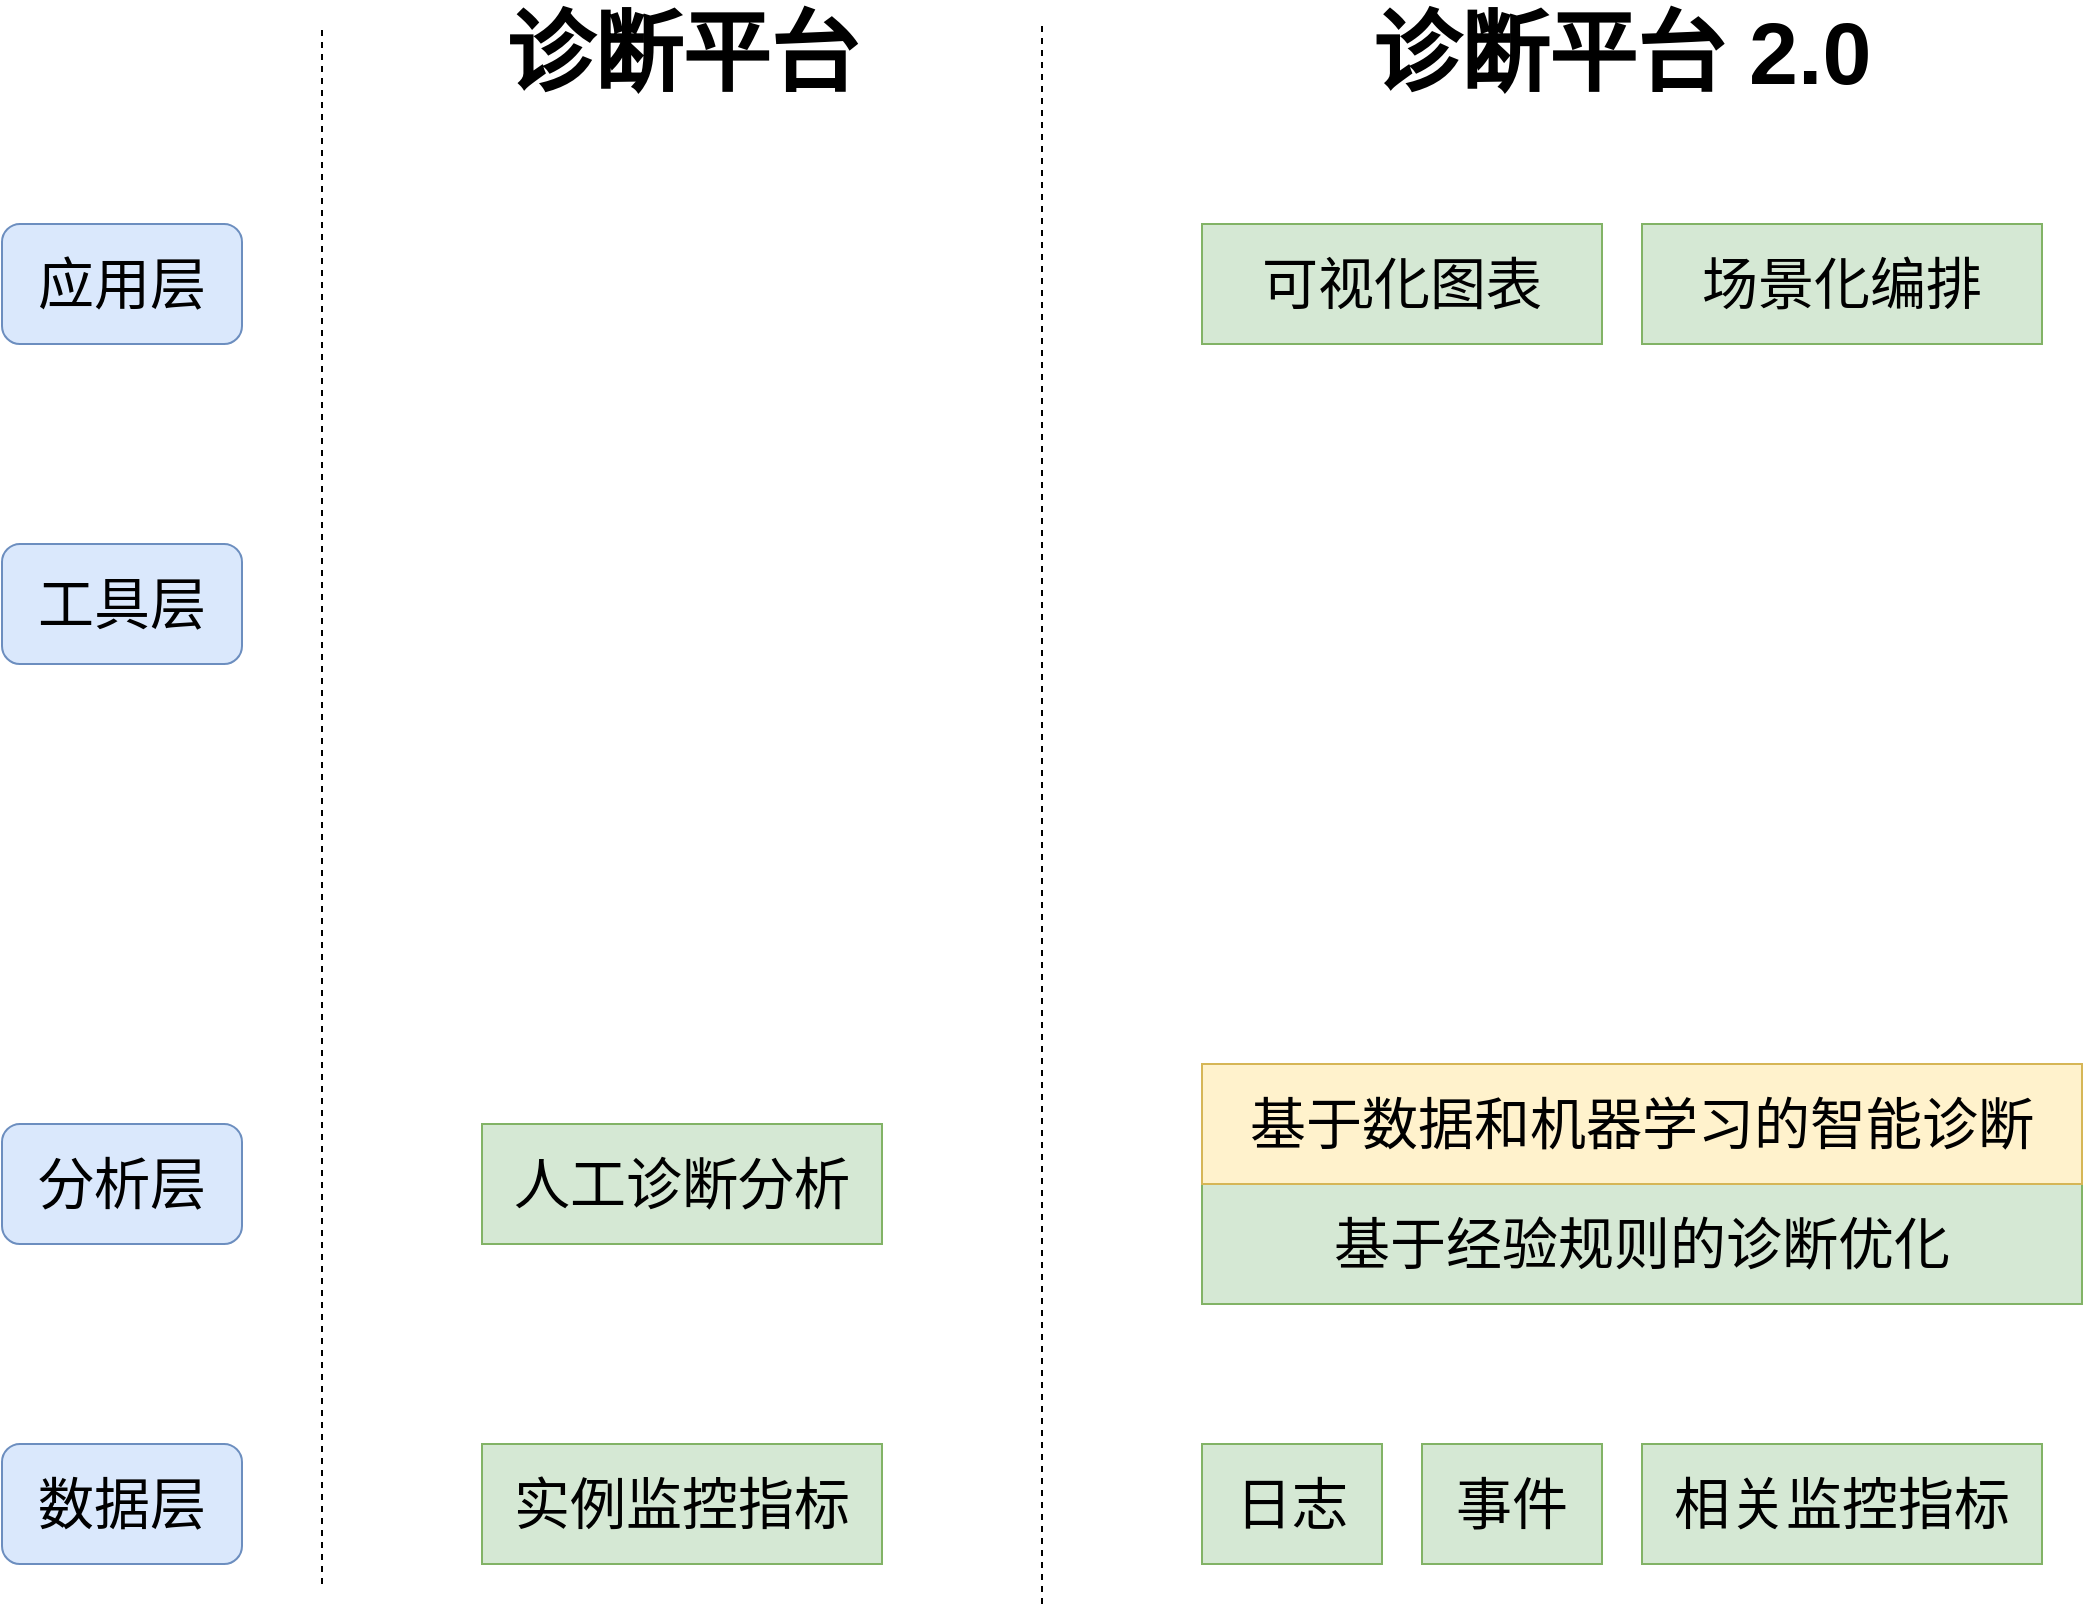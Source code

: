 <mxfile version="21.1.0" type="github">
  <diagram name="第 1 页" id="D7cHuHpqmKT0e729MPXu">
    <mxGraphModel dx="1306" dy="842" grid="1" gridSize="10" guides="1" tooltips="1" connect="1" arrows="1" fold="1" page="1" pageScale="1" pageWidth="1169" pageHeight="827" math="0" shadow="0">
      <root>
        <mxCell id="0" />
        <mxCell id="1" parent="0" />
        <mxCell id="6B-Ez8rcvdGtk-LPzqOY-6" value="&lt;font style=&quot;font-size: 28px;&quot;&gt;应用层&lt;/font&gt;" style="rounded=1;whiteSpace=wrap;html=1;fillColor=#dae8fc;strokeColor=#6c8ebf;" vertex="1" parent="1">
          <mxGeometry y="140" width="120" height="60" as="geometry" />
        </mxCell>
        <mxCell id="6B-Ez8rcvdGtk-LPzqOY-7" value="&lt;font style=&quot;font-size: 28px;&quot;&gt;工具层&lt;/font&gt;" style="rounded=1;whiteSpace=wrap;html=1;fillColor=#dae8fc;strokeColor=#6c8ebf;" vertex="1" parent="1">
          <mxGeometry y="300" width="120" height="60" as="geometry" />
        </mxCell>
        <mxCell id="6B-Ez8rcvdGtk-LPzqOY-8" value="&lt;font style=&quot;font-size: 28px;&quot;&gt;分析层&lt;/font&gt;" style="rounded=1;whiteSpace=wrap;html=1;fillColor=#dae8fc;strokeColor=#6c8ebf;" vertex="1" parent="1">
          <mxGeometry y="590" width="120" height="60" as="geometry" />
        </mxCell>
        <mxCell id="6B-Ez8rcvdGtk-LPzqOY-9" value="&lt;font style=&quot;font-size: 28px;&quot;&gt;数据层&lt;/font&gt;" style="rounded=1;whiteSpace=wrap;html=1;fillColor=#dae8fc;strokeColor=#6c8ebf;" vertex="1" parent="1">
          <mxGeometry y="750" width="120" height="60" as="geometry" />
        </mxCell>
        <mxCell id="6B-Ez8rcvdGtk-LPzqOY-10" value="&lt;font style=&quot;font-size: 28px;&quot;&gt;可视化图表&lt;/font&gt;" style="rounded=0;whiteSpace=wrap;html=1;fillColor=#d5e8d4;strokeColor=#82b366;" vertex="1" parent="1">
          <mxGeometry x="600" y="140" width="200" height="60" as="geometry" />
        </mxCell>
        <mxCell id="6B-Ez8rcvdGtk-LPzqOY-11" value="&lt;font style=&quot;font-size: 28px;&quot;&gt;场景化编排&lt;/font&gt;" style="rounded=0;whiteSpace=wrap;html=1;fillColor=#d5e8d4;strokeColor=#82b366;" vertex="1" parent="1">
          <mxGeometry x="820" y="140" width="200" height="60" as="geometry" />
        </mxCell>
        <mxCell id="6B-Ez8rcvdGtk-LPzqOY-12" value="" style="endArrow=none;dashed=1;html=1;rounded=0;" edge="1" parent="1">
          <mxGeometry width="50" height="50" relative="1" as="geometry">
            <mxPoint x="160" y="820" as="sourcePoint" />
            <mxPoint x="160" y="40" as="targetPoint" />
          </mxGeometry>
        </mxCell>
        <mxCell id="6B-Ez8rcvdGtk-LPzqOY-13" value="" style="endArrow=none;dashed=1;html=1;rounded=0;" edge="1" parent="1">
          <mxGeometry width="50" height="50" relative="1" as="geometry">
            <mxPoint x="520" y="830" as="sourcePoint" />
            <mxPoint x="520" y="40" as="targetPoint" />
          </mxGeometry>
        </mxCell>
        <mxCell id="6B-Ez8rcvdGtk-LPzqOY-15" value="&lt;font style=&quot;font-size: 28px;&quot;&gt;实例监控指标&lt;/font&gt;" style="rounded=0;whiteSpace=wrap;html=1;fillColor=#d5e8d4;strokeColor=#82b366;" vertex="1" parent="1">
          <mxGeometry x="240" y="750" width="200" height="60" as="geometry" />
        </mxCell>
        <mxCell id="6B-Ez8rcvdGtk-LPzqOY-16" value="&lt;font style=&quot;font-size: 28px;&quot;&gt;日志&lt;/font&gt;" style="rounded=0;whiteSpace=wrap;html=1;fillColor=#d5e8d4;strokeColor=#82b366;" vertex="1" parent="1">
          <mxGeometry x="600" y="750" width="90" height="60" as="geometry" />
        </mxCell>
        <mxCell id="6B-Ez8rcvdGtk-LPzqOY-17" value="&lt;font style=&quot;font-size: 28px;&quot;&gt;事件&lt;/font&gt;" style="rounded=0;whiteSpace=wrap;html=1;fillColor=#d5e8d4;strokeColor=#82b366;" vertex="1" parent="1">
          <mxGeometry x="710" y="750" width="90" height="60" as="geometry" />
        </mxCell>
        <mxCell id="6B-Ez8rcvdGtk-LPzqOY-18" value="&lt;font style=&quot;font-size: 28px;&quot;&gt;相关监控指标&lt;/font&gt;" style="rounded=0;whiteSpace=wrap;html=1;fillColor=#d5e8d4;strokeColor=#82b366;" vertex="1" parent="1">
          <mxGeometry x="820" y="750" width="200" height="60" as="geometry" />
        </mxCell>
        <mxCell id="6B-Ez8rcvdGtk-LPzqOY-19" value="&lt;b&gt;&lt;font style=&quot;font-size: 44px;&quot;&gt;诊断平台&lt;/font&gt;&lt;/b&gt;" style="text;html=1;strokeColor=none;fillColor=none;align=center;verticalAlign=middle;whiteSpace=wrap;rounded=0;" vertex="1" parent="1">
          <mxGeometry x="230" y="40" width="220" height="30" as="geometry" />
        </mxCell>
        <mxCell id="6B-Ez8rcvdGtk-LPzqOY-20" value="&lt;b&gt;&lt;font style=&quot;font-size: 44px;&quot;&gt;诊断平台 2.0&lt;/font&gt;&lt;/b&gt;" style="text;html=1;strokeColor=none;fillColor=none;align=center;verticalAlign=middle;whiteSpace=wrap;rounded=0;" vertex="1" parent="1">
          <mxGeometry x="670" y="40" width="280" height="30" as="geometry" />
        </mxCell>
        <mxCell id="6B-Ez8rcvdGtk-LPzqOY-21" value="&lt;span style=&quot;font-size: 28px;&quot;&gt;人工诊断分析&lt;/span&gt;" style="rounded=0;whiteSpace=wrap;html=1;fillColor=#d5e8d4;strokeColor=#82b366;" vertex="1" parent="1">
          <mxGeometry x="240" y="590" width="200" height="60" as="geometry" />
        </mxCell>
        <mxCell id="6B-Ez8rcvdGtk-LPzqOY-22" value="&lt;span style=&quot;font-size: 28px;&quot;&gt;基于经验规则的诊断优化&lt;/span&gt;" style="rounded=0;whiteSpace=wrap;html=1;fillColor=#d5e8d4;strokeColor=#82b366;" vertex="1" parent="1">
          <mxGeometry x="600" y="620" width="440" height="60" as="geometry" />
        </mxCell>
        <mxCell id="6B-Ez8rcvdGtk-LPzqOY-23" value="&lt;span style=&quot;font-size: 28px;&quot;&gt;基于数据和机器学习的智能诊断&lt;/span&gt;" style="rounded=0;whiteSpace=wrap;html=1;fillColor=#fff2cc;strokeColor=#d6b656;" vertex="1" parent="1">
          <mxGeometry x="600" y="560" width="440" height="60" as="geometry" />
        </mxCell>
      </root>
    </mxGraphModel>
  </diagram>
</mxfile>

